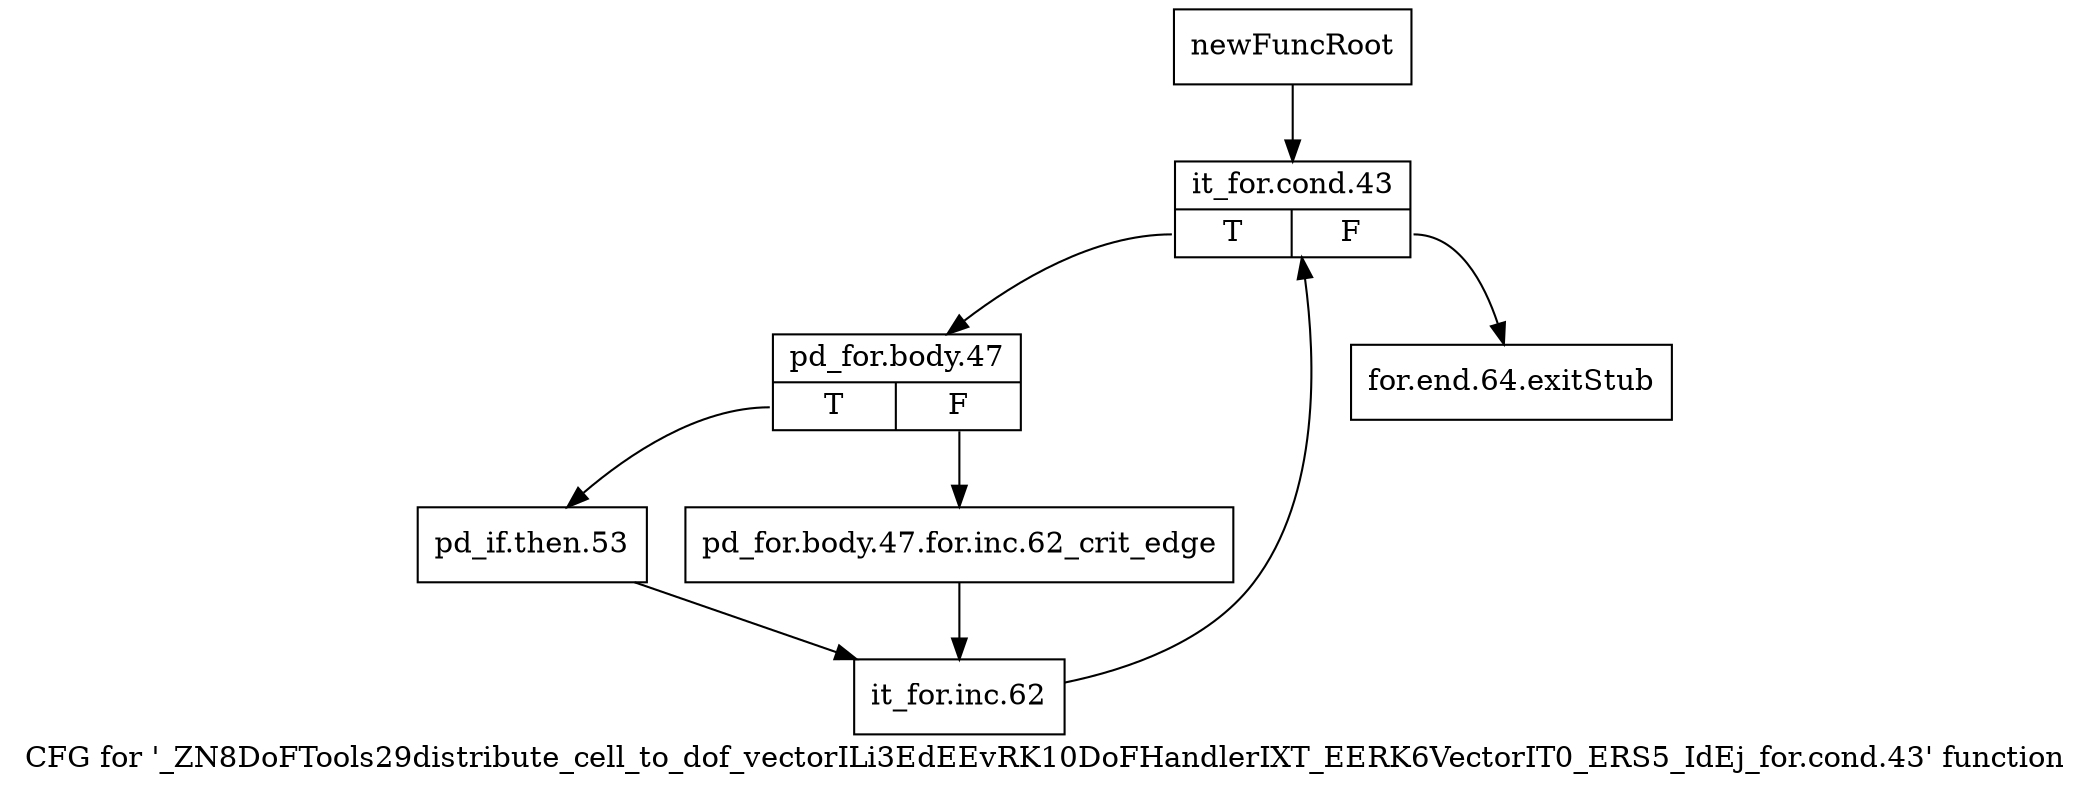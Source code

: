 digraph "CFG for '_ZN8DoFTools29distribute_cell_to_dof_vectorILi3EdEEvRK10DoFHandlerIXT_EERK6VectorIT0_ERS5_IdEj_for.cond.43' function" {
	label="CFG for '_ZN8DoFTools29distribute_cell_to_dof_vectorILi3EdEEvRK10DoFHandlerIXT_EERK6VectorIT0_ERS5_IdEj_for.cond.43' function";

	Node0x8fdc1a0 [shape=record,label="{newFuncRoot}"];
	Node0x8fdc1a0 -> Node0x8fdc690;
	Node0x8fdc1f0 [shape=record,label="{for.end.64.exitStub}"];
	Node0x8fdc690 [shape=record,label="{it_for.cond.43|{<s0>T|<s1>F}}"];
	Node0x8fdc690:s0 -> Node0x8fdc6e0;
	Node0x8fdc690:s1 -> Node0x8fdc1f0;
	Node0x8fdc6e0 [shape=record,label="{pd_for.body.47|{<s0>T|<s1>F}}"];
	Node0x8fdc6e0:s0 -> Node0x8fdc780;
	Node0x8fdc6e0:s1 -> Node0x8fdc730;
	Node0x8fdc730 [shape=record,label="{pd_for.body.47.for.inc.62_crit_edge}"];
	Node0x8fdc730 -> Node0x8fdc7d0;
	Node0x8fdc780 [shape=record,label="{pd_if.then.53}"];
	Node0x8fdc780 -> Node0x8fdc7d0;
	Node0x8fdc7d0 [shape=record,label="{it_for.inc.62}"];
	Node0x8fdc7d0 -> Node0x8fdc690;
}
